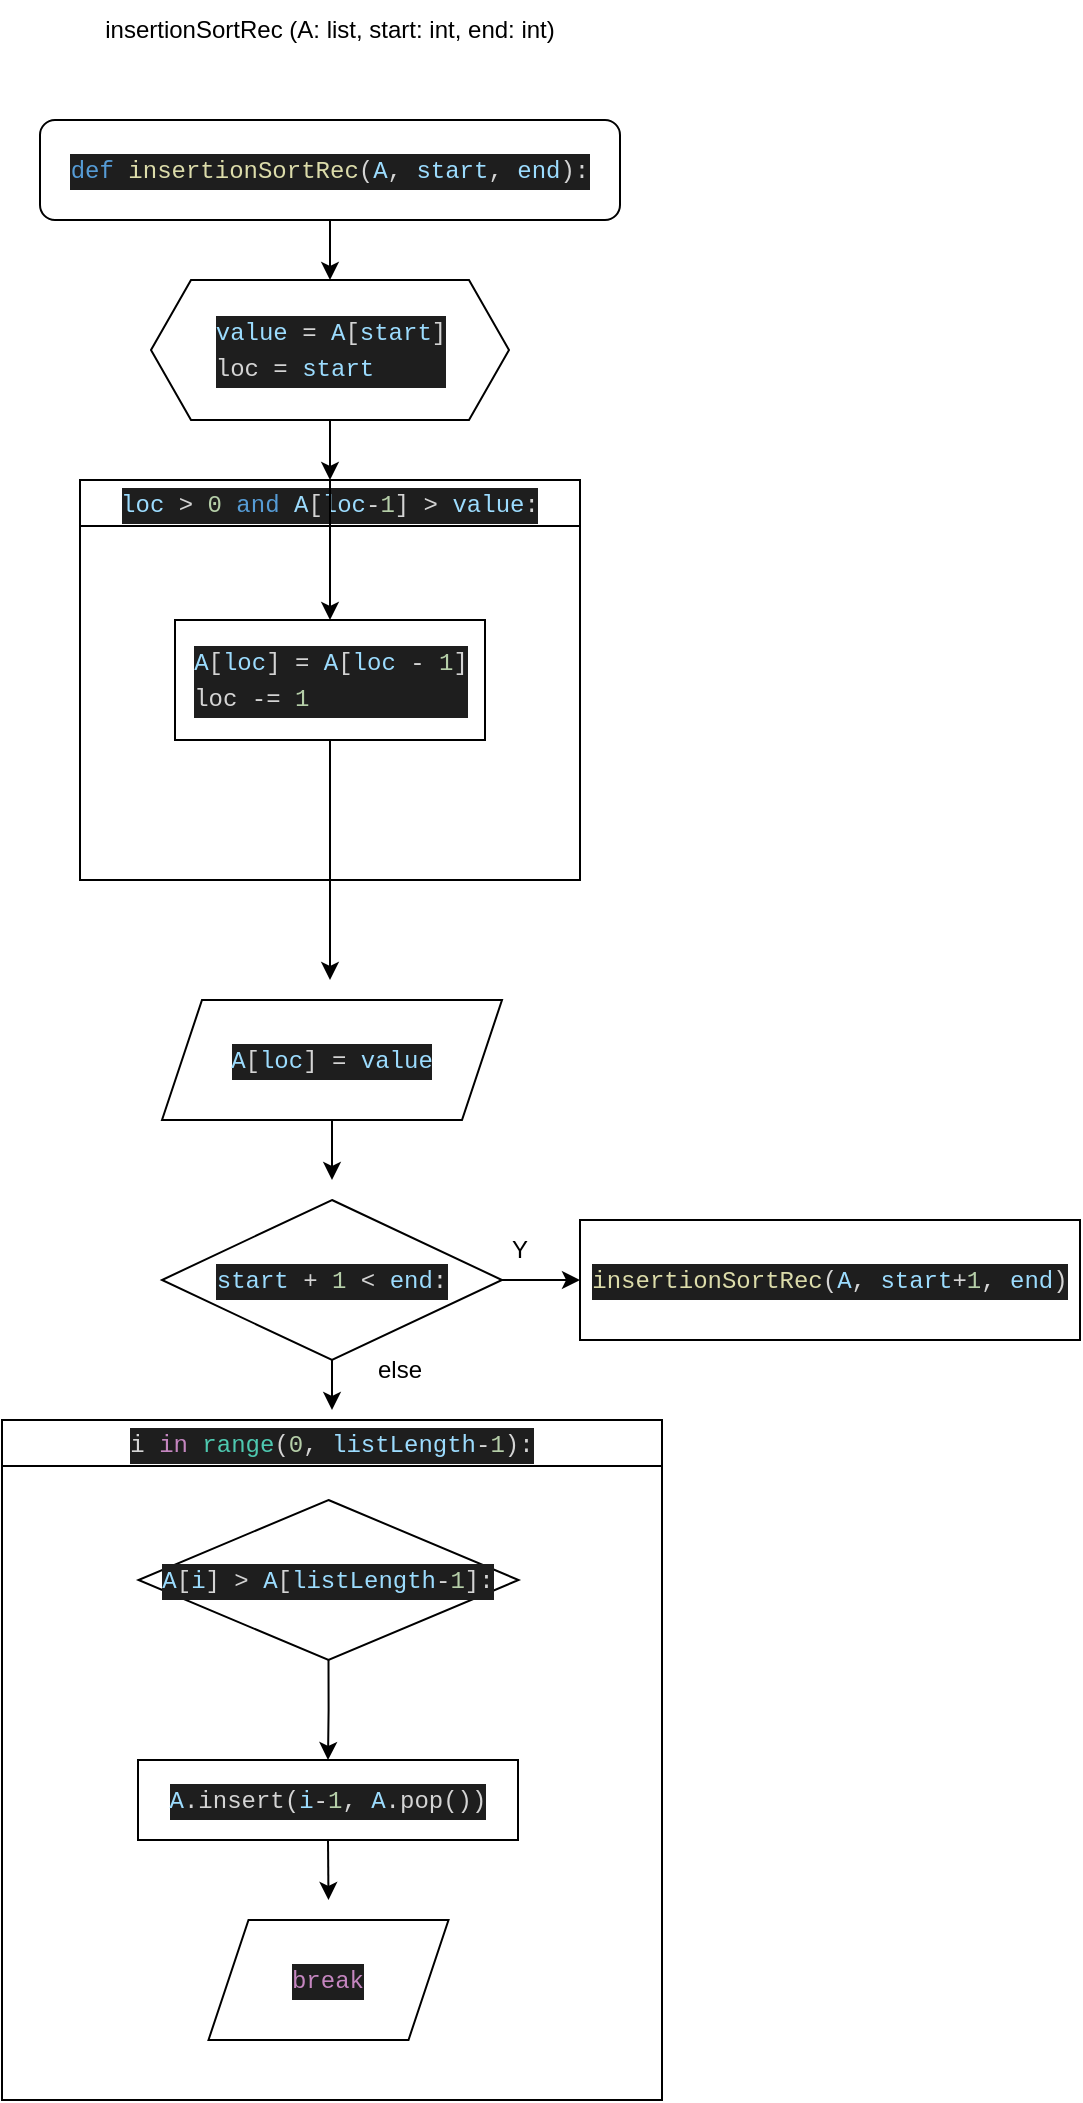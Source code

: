 <mxfile version="21.3.4" type="github">
  <diagram name="페이지-1" id="TRpvbbDH61rDngEs5T_k">
    <mxGraphModel dx="954" dy="647" grid="1" gridSize="10" guides="1" tooltips="1" connect="1" arrows="1" fold="1" page="1" pageScale="1" pageWidth="827" pageHeight="1169" math="0" shadow="0">
      <root>
        <mxCell id="0" />
        <mxCell id="1" parent="0" />
        <mxCell id="m7VniRieLDafaRHdgjhX-3" style="edgeStyle=orthogonalEdgeStyle;rounded=0;orthogonalLoop=1;jettySize=auto;html=1;exitX=0.5;exitY=1;exitDx=0;exitDy=0;" edge="1" parent="1" source="m7VniRieLDafaRHdgjhX-1">
          <mxGeometry relative="1" as="geometry">
            <mxPoint x="414" y="180" as="targetPoint" />
          </mxGeometry>
        </mxCell>
        <mxCell id="m7VniRieLDafaRHdgjhX-1" value="&lt;div style=&quot;font-style: normal; font-variant-caps: normal; font-weight: normal; letter-spacing: normal; text-align: start; text-indent: 0px; text-transform: none; word-spacing: 0px; -webkit-text-stroke-width: 0px; text-decoration: none; color: rgb(212, 212, 212); background-color: rgb(30, 30, 30); font-family: Menlo, Monaco, &amp;quot;Courier New&amp;quot;, monospace; font-size: 12px; line-height: 18px;&quot;&gt;&lt;div&gt;&lt;span style=&quot;color: rgb(86, 156, 214);&quot;&gt;def&lt;/span&gt;&lt;span style=&quot;color: rgb(212, 212, 212);&quot;&gt; &lt;/span&gt;&lt;span style=&quot;color: rgb(220, 220, 170);&quot;&gt;insertionSortRec&lt;/span&gt;&lt;span style=&quot;color: rgb(212, 212, 212);&quot;&gt;(&lt;/span&gt;&lt;span style=&quot;color: rgb(156, 220, 254);&quot;&gt;A&lt;/span&gt;&lt;span style=&quot;color: rgb(212, 212, 212);&quot;&gt;, &lt;/span&gt;&lt;span style=&quot;color: rgb(156, 220, 254);&quot;&gt;start&lt;/span&gt;&lt;span style=&quot;color: rgb(212, 212, 212);&quot;&gt;, &lt;/span&gt;&lt;span style=&quot;color: rgb(156, 220, 254);&quot;&gt;end&lt;/span&gt;&lt;span style=&quot;color: rgb(212, 212, 212);&quot;&gt;):&lt;/span&gt;&lt;/div&gt;&lt;/div&gt;" style="rounded=1;whiteSpace=wrap;html=1;" vertex="1" parent="1">
          <mxGeometry x="269" y="100" width="290" height="50" as="geometry" />
        </mxCell>
        <mxCell id="m7VniRieLDafaRHdgjhX-2" value="insertionSortRec (A: list, start: int, end: int)" style="text;html=1;strokeColor=none;fillColor=none;align=center;verticalAlign=middle;whiteSpace=wrap;rounded=0;" vertex="1" parent="1">
          <mxGeometry x="274" y="40" width="280" height="30" as="geometry" />
        </mxCell>
        <mxCell id="m7VniRieLDafaRHdgjhX-7" style="edgeStyle=orthogonalEdgeStyle;rounded=0;orthogonalLoop=1;jettySize=auto;html=1;exitX=0.5;exitY=1;exitDx=0;exitDy=0;entryX=0.5;entryY=0;entryDx=0;entryDy=0;" edge="1" parent="1" source="m7VniRieLDafaRHdgjhX-4" target="m7VniRieLDafaRHdgjhX-5">
          <mxGeometry relative="1" as="geometry" />
        </mxCell>
        <mxCell id="m7VniRieLDafaRHdgjhX-4" value="&lt;div style=&quot;font-style: normal; font-variant-caps: normal; font-weight: normal; letter-spacing: normal; text-align: start; text-indent: 0px; text-transform: none; word-spacing: 0px; -webkit-text-stroke-width: 0px; text-decoration: none; color: rgb(212, 212, 212); background-color: rgb(30, 30, 30); font-family: Menlo, Monaco, &amp;quot;Courier New&amp;quot;, monospace; font-size: 12px; line-height: 18px;&quot;&gt;&lt;div&gt;&lt;span style=&quot;color: rgb(156, 220, 254);&quot;&gt;value&lt;/span&gt;&lt;span style=&quot;color: rgb(212, 212, 212);&quot;&gt; = &lt;/span&gt;&lt;span style=&quot;color: rgb(156, 220, 254);&quot;&gt;A&lt;/span&gt;&lt;span style=&quot;color: rgb(212, 212, 212);&quot;&gt;[&lt;/span&gt;&lt;span style=&quot;color: rgb(156, 220, 254);&quot;&gt;start&lt;/span&gt;&lt;span style=&quot;color: rgb(212, 212, 212);&quot;&gt;]&lt;/span&gt;&lt;/div&gt;&lt;div&gt;&lt;div style=&quot;line-height: 18px;&quot;&gt;loc = &lt;span style=&quot;color: rgb(156, 220, 254);&quot;&gt;start&lt;/span&gt;&lt;/div&gt;&lt;/div&gt;&lt;/div&gt;" style="shape=hexagon;perimeter=hexagonPerimeter2;whiteSpace=wrap;html=1;fixedSize=1;" vertex="1" parent="1">
          <mxGeometry x="324.5" y="180" width="179" height="70" as="geometry" />
        </mxCell>
        <mxCell id="m7VniRieLDafaRHdgjhX-5" value="&lt;div style=&quot;font-style: normal; font-variant-caps: normal; font-weight: normal; letter-spacing: normal; text-align: start; text-indent: 0px; text-transform: none; word-spacing: 0px; -webkit-text-stroke-width: 0px; text-decoration: none; color: rgb(212, 212, 212); background-color: rgb(30, 30, 30); font-family: Menlo, Monaco, &amp;quot;Courier New&amp;quot;, monospace; font-size: 12px; line-height: 18px;&quot;&gt;&lt;div&gt;&lt;span style=&quot;color: rgb(156, 220, 254);&quot;&gt;loc&lt;/span&gt;&lt;span style=&quot;color: rgb(212, 212, 212);&quot;&gt; &amp;gt; &lt;/span&gt;&lt;span style=&quot;color: rgb(181, 206, 168);&quot;&gt;0&lt;/span&gt;&lt;span style=&quot;color: rgb(212, 212, 212);&quot;&gt; &lt;/span&gt;&lt;span style=&quot;color: rgb(86, 156, 214);&quot;&gt;and&lt;/span&gt;&lt;span style=&quot;color: rgb(212, 212, 212);&quot;&gt; &lt;/span&gt;&lt;span style=&quot;color: rgb(156, 220, 254);&quot;&gt;A&lt;/span&gt;&lt;span style=&quot;color: rgb(212, 212, 212);&quot;&gt;[&lt;/span&gt;&lt;span style=&quot;color: rgb(156, 220, 254);&quot;&gt;loc&lt;/span&gt;&lt;span style=&quot;color: rgb(212, 212, 212);&quot;&gt;-&lt;/span&gt;&lt;span style=&quot;color: rgb(181, 206, 168);&quot;&gt;1&lt;/span&gt;&lt;span style=&quot;color: rgb(212, 212, 212);&quot;&gt;] &amp;gt; &lt;/span&gt;&lt;span style=&quot;color: rgb(156, 220, 254);&quot;&gt;value&lt;/span&gt;&lt;span style=&quot;color: rgb(212, 212, 212);&quot;&gt;:&lt;/span&gt;&lt;/div&gt;&lt;/div&gt;" style="swimlane;whiteSpace=wrap;html=1;" vertex="1" parent="1">
          <mxGeometry x="289" y="280" width="250" height="200" as="geometry" />
        </mxCell>
        <mxCell id="m7VniRieLDafaRHdgjhX-10" style="edgeStyle=orthogonalEdgeStyle;rounded=0;orthogonalLoop=1;jettySize=auto;html=1;exitX=0.5;exitY=1;exitDx=0;exitDy=0;" edge="1" parent="m7VniRieLDafaRHdgjhX-5" source="m7VniRieLDafaRHdgjhX-8">
          <mxGeometry relative="1" as="geometry">
            <mxPoint x="125" y="250" as="targetPoint" />
          </mxGeometry>
        </mxCell>
        <mxCell id="m7VniRieLDafaRHdgjhX-8" value="&lt;div style=&quot;font-style: normal; font-variant-caps: normal; font-weight: normal; letter-spacing: normal; text-align: start; text-indent: 0px; text-transform: none; word-spacing: 0px; -webkit-text-stroke-width: 0px; text-decoration: none; color: rgb(212, 212, 212); background-color: rgb(30, 30, 30); font-family: Menlo, Monaco, &amp;quot;Courier New&amp;quot;, monospace; font-size: 12px; line-height: 18px;&quot;&gt;&lt;div&gt;&lt;span style=&quot;color: rgb(156, 220, 254);&quot;&gt;A&lt;/span&gt;&lt;span style=&quot;color: rgb(212, 212, 212);&quot;&gt;[&lt;/span&gt;&lt;span style=&quot;color: rgb(156, 220, 254);&quot;&gt;loc&lt;/span&gt;&lt;span style=&quot;color: rgb(212, 212, 212);&quot;&gt;] = &lt;/span&gt;&lt;span style=&quot;color: rgb(156, 220, 254);&quot;&gt;A&lt;/span&gt;&lt;span style=&quot;color: rgb(212, 212, 212);&quot;&gt;[&lt;/span&gt;&lt;span style=&quot;color: rgb(156, 220, 254);&quot;&gt;loc&lt;/span&gt;&lt;span style=&quot;color: rgb(212, 212, 212);&quot;&gt; - &lt;/span&gt;&lt;span style=&quot;color: rgb(181, 206, 168);&quot;&gt;1&lt;/span&gt;&lt;span style=&quot;color: rgb(212, 212, 212);&quot;&gt;]&lt;/span&gt;&lt;/div&gt;&lt;div&gt;&lt;div style=&quot;line-height: 18px;&quot;&gt;loc -= &lt;span style=&quot;color: rgb(181, 206, 168);&quot;&gt;1&lt;/span&gt;&lt;/div&gt;&lt;/div&gt;&lt;/div&gt;" style="rounded=0;whiteSpace=wrap;html=1;" vertex="1" parent="m7VniRieLDafaRHdgjhX-5">
          <mxGeometry x="47.5" y="70" width="155" height="60" as="geometry" />
        </mxCell>
        <mxCell id="m7VniRieLDafaRHdgjhX-9" value="" style="endArrow=classic;html=1;rounded=0;exitX=0.5;exitY=0;exitDx=0;exitDy=0;entryX=0.5;entryY=0;entryDx=0;entryDy=0;" edge="1" parent="m7VniRieLDafaRHdgjhX-5" source="m7VniRieLDafaRHdgjhX-5" target="m7VniRieLDafaRHdgjhX-8">
          <mxGeometry width="50" height="50" relative="1" as="geometry">
            <mxPoint x="91" y="210" as="sourcePoint" />
            <mxPoint x="141" y="160" as="targetPoint" />
          </mxGeometry>
        </mxCell>
        <mxCell id="m7VniRieLDafaRHdgjhX-13" style="edgeStyle=orthogonalEdgeStyle;rounded=0;orthogonalLoop=1;jettySize=auto;html=1;exitX=0.5;exitY=1;exitDx=0;exitDy=0;" edge="1" parent="1" source="m7VniRieLDafaRHdgjhX-12">
          <mxGeometry relative="1" as="geometry">
            <mxPoint x="415" y="630" as="targetPoint" />
          </mxGeometry>
        </mxCell>
        <mxCell id="m7VniRieLDafaRHdgjhX-12" value="&lt;div style=&quot;font-style: normal; font-variant-caps: normal; font-weight: normal; letter-spacing: normal; text-align: start; text-indent: 0px; text-transform: none; word-spacing: 0px; -webkit-text-stroke-width: 0px; text-decoration: none; color: rgb(212, 212, 212); background-color: rgb(30, 30, 30); font-family: Menlo, Monaco, &amp;quot;Courier New&amp;quot;, monospace; font-size: 12px; line-height: 18px;&quot;&gt;&lt;div&gt;&lt;span style=&quot;color: rgb(156, 220, 254);&quot;&gt;A&lt;/span&gt;&lt;span style=&quot;color: rgb(212, 212, 212);&quot;&gt;[&lt;/span&gt;&lt;span style=&quot;color: rgb(156, 220, 254);&quot;&gt;loc&lt;/span&gt;&lt;span style=&quot;color: rgb(212, 212, 212);&quot;&gt;] = &lt;/span&gt;&lt;span style=&quot;color: rgb(156, 220, 254);&quot;&gt;value&lt;/span&gt;&lt;/div&gt;&lt;/div&gt;" style="shape=parallelogram;perimeter=parallelogramPerimeter;whiteSpace=wrap;html=1;fixedSize=1;" vertex="1" parent="1">
          <mxGeometry x="330" y="540" width="170" height="60" as="geometry" />
        </mxCell>
        <mxCell id="m7VniRieLDafaRHdgjhX-15" style="edgeStyle=orthogonalEdgeStyle;rounded=0;orthogonalLoop=1;jettySize=auto;html=1;exitX=0.5;exitY=1;exitDx=0;exitDy=0;" edge="1" parent="1" source="m7VniRieLDafaRHdgjhX-14">
          <mxGeometry relative="1" as="geometry">
            <mxPoint x="415" y="745" as="targetPoint" />
          </mxGeometry>
        </mxCell>
        <mxCell id="m7VniRieLDafaRHdgjhX-19" style="edgeStyle=orthogonalEdgeStyle;rounded=0;orthogonalLoop=1;jettySize=auto;html=1;exitX=1;exitY=0.5;exitDx=0;exitDy=0;entryX=0;entryY=0.5;entryDx=0;entryDy=0;" edge="1" parent="1" source="m7VniRieLDafaRHdgjhX-14" target="m7VniRieLDafaRHdgjhX-17">
          <mxGeometry relative="1" as="geometry" />
        </mxCell>
        <mxCell id="m7VniRieLDafaRHdgjhX-14" value="&lt;div style=&quot;font-style: normal; font-variant-caps: normal; font-weight: normal; letter-spacing: normal; text-align: start; text-indent: 0px; text-transform: none; word-spacing: 0px; -webkit-text-stroke-width: 0px; text-decoration: none; color: rgb(212, 212, 212); background-color: rgb(30, 30, 30); font-family: Menlo, Monaco, &amp;quot;Courier New&amp;quot;, monospace; font-size: 12px; line-height: 18px;&quot;&gt;&lt;div&gt;&lt;span style=&quot;color: rgb(156, 220, 254);&quot;&gt;start&lt;/span&gt;&lt;span style=&quot;color: rgb(212, 212, 212);&quot;&gt; + &lt;/span&gt;&lt;span style=&quot;color: rgb(181, 206, 168);&quot;&gt;1&lt;/span&gt;&lt;span style=&quot;color: rgb(212, 212, 212);&quot;&gt; &amp;lt; &lt;/span&gt;&lt;span style=&quot;color: rgb(156, 220, 254);&quot;&gt;end&lt;/span&gt;&lt;span style=&quot;color: rgb(212, 212, 212);&quot;&gt;:&lt;/span&gt;&lt;/div&gt;&lt;/div&gt;" style="rhombus;whiteSpace=wrap;html=1;" vertex="1" parent="1">
          <mxGeometry x="330" y="640" width="170" height="80" as="geometry" />
        </mxCell>
        <mxCell id="m7VniRieLDafaRHdgjhX-17" value="&lt;div style=&quot;font-style: normal; font-variant-caps: normal; font-weight: normal; letter-spacing: normal; text-align: start; text-indent: 0px; text-transform: none; word-spacing: 0px; -webkit-text-stroke-width: 0px; text-decoration: none; color: rgb(212, 212, 212); background-color: rgb(30, 30, 30); font-family: Menlo, Monaco, &amp;quot;Courier New&amp;quot;, monospace; font-size: 12px; line-height: 18px;&quot;&gt;&lt;div&gt;&lt;span style=&quot;color: rgb(220, 220, 170);&quot;&gt;insertionSortRec&lt;/span&gt;&lt;span style=&quot;color: rgb(212, 212, 212);&quot;&gt;(&lt;/span&gt;&lt;span style=&quot;color: rgb(156, 220, 254);&quot;&gt;A&lt;/span&gt;&lt;span style=&quot;color: rgb(212, 212, 212);&quot;&gt;, &lt;/span&gt;&lt;span style=&quot;color: rgb(156, 220, 254);&quot;&gt;start&lt;/span&gt;&lt;span style=&quot;color: rgb(212, 212, 212);&quot;&gt;+&lt;/span&gt;&lt;span style=&quot;color: rgb(181, 206, 168);&quot;&gt;1&lt;/span&gt;&lt;span style=&quot;color: rgb(212, 212, 212);&quot;&gt;, &lt;/span&gt;&lt;span style=&quot;color: rgb(156, 220, 254);&quot;&gt;end&lt;/span&gt;&lt;span style=&quot;color: rgb(212, 212, 212);&quot;&gt;)&lt;/span&gt;&lt;/div&gt;&lt;/div&gt;" style="rounded=0;whiteSpace=wrap;html=1;" vertex="1" parent="1">
          <mxGeometry x="539" y="650" width="250" height="60" as="geometry" />
        </mxCell>
        <mxCell id="m7VniRieLDafaRHdgjhX-18" value="Y" style="text;html=1;strokeColor=none;fillColor=none;align=center;verticalAlign=middle;whiteSpace=wrap;rounded=0;" vertex="1" parent="1">
          <mxGeometry x="479" y="650" width="60" height="30" as="geometry" />
        </mxCell>
        <mxCell id="m7VniRieLDafaRHdgjhX-21" value="else" style="text;html=1;strokeColor=none;fillColor=none;align=center;verticalAlign=middle;whiteSpace=wrap;rounded=0;" vertex="1" parent="1">
          <mxGeometry x="419" y="710" width="60" height="30" as="geometry" />
        </mxCell>
        <mxCell id="m7VniRieLDafaRHdgjhX-22" value="&lt;div style=&quot;font-style: normal; font-variant-caps: normal; font-weight: normal; letter-spacing: normal; text-align: start; text-indent: 0px; text-transform: none; word-spacing: 0px; -webkit-text-stroke-width: 0px; text-decoration: none; color: rgb(212, 212, 212); background-color: rgb(30, 30, 30); font-family: Menlo, Monaco, &amp;quot;Courier New&amp;quot;, monospace; font-size: 12px; line-height: 18px;&quot;&gt;&lt;div style=&quot;line-height: 18px;&quot;&gt;i &lt;span style=&quot;color: rgb(197, 134, 192);&quot;&gt;in&lt;/span&gt; &lt;span style=&quot;color: rgb(78, 201, 176);&quot;&gt;range&lt;/span&gt;(&lt;span style=&quot;color: rgb(181, 206, 168);&quot;&gt;0&lt;/span&gt;, &lt;span style=&quot;color: rgb(156, 220, 254);&quot;&gt;listLength&lt;/span&gt;-&lt;span style=&quot;color: rgb(181, 206, 168);&quot;&gt;1&lt;/span&gt;):&lt;/div&gt;&lt;/div&gt;" style="swimlane;whiteSpace=wrap;html=1;" vertex="1" parent="1">
          <mxGeometry x="250" y="750" width="330" height="340" as="geometry" />
        </mxCell>
        <mxCell id="m7VniRieLDafaRHdgjhX-23" value="&lt;div style=&quot;font-style: normal; font-variant-caps: normal; font-weight: normal; letter-spacing: normal; text-align: start; text-indent: 0px; text-transform: none; word-spacing: 0px; -webkit-text-stroke-width: 0px; text-decoration: none; color: rgb(212, 212, 212); background-color: rgb(30, 30, 30); font-family: Menlo, Monaco, &amp;quot;Courier New&amp;quot;, monospace; font-size: 12px; line-height: 18px;&quot;&gt;&lt;div&gt;&lt;span style=&quot;color: rgb(156, 220, 254);&quot;&gt;A&lt;/span&gt;&lt;span style=&quot;color: rgb(212, 212, 212);&quot;&gt;[&lt;/span&gt;&lt;span style=&quot;color: rgb(156, 220, 254);&quot;&gt;i&lt;/span&gt;&lt;span style=&quot;color: rgb(212, 212, 212);&quot;&gt;] &amp;gt; &lt;/span&gt;&lt;span style=&quot;color: rgb(156, 220, 254);&quot;&gt;A&lt;/span&gt;&lt;span style=&quot;color: rgb(212, 212, 212);&quot;&gt;[&lt;/span&gt;&lt;span style=&quot;color: rgb(156, 220, 254);&quot;&gt;listLength&lt;/span&gt;&lt;span style=&quot;color: rgb(212, 212, 212);&quot;&gt;-&lt;/span&gt;&lt;span style=&quot;color: rgb(181, 206, 168);&quot;&gt;1&lt;/span&gt;&lt;span style=&quot;color: rgb(212, 212, 212);&quot;&gt;]:&lt;/span&gt;&lt;/div&gt;&lt;/div&gt;" style="rhombus;whiteSpace=wrap;html=1;" vertex="1" parent="m7VniRieLDafaRHdgjhX-22">
          <mxGeometry x="68.25" y="40" width="190" height="80" as="geometry" />
        </mxCell>
        <mxCell id="m7VniRieLDafaRHdgjhX-27" style="edgeStyle=orthogonalEdgeStyle;rounded=0;orthogonalLoop=1;jettySize=auto;html=1;exitX=0.5;exitY=1;exitDx=0;exitDy=0;" edge="1" parent="m7VniRieLDafaRHdgjhX-22" source="m7VniRieLDafaRHdgjhX-25">
          <mxGeometry relative="1" as="geometry">
            <mxPoint x="163.25" y="240" as="targetPoint" />
          </mxGeometry>
        </mxCell>
        <mxCell id="m7VniRieLDafaRHdgjhX-25" value="&lt;div style=&quot;font-style: normal; font-variant-caps: normal; font-weight: normal; letter-spacing: normal; text-align: start; text-indent: 0px; text-transform: none; word-spacing: 0px; -webkit-text-stroke-width: 0px; text-decoration: none; color: rgb(212, 212, 212); background-color: rgb(30, 30, 30); font-family: Menlo, Monaco, &amp;quot;Courier New&amp;quot;, monospace; font-size: 12px; line-height: 18px;&quot;&gt;&lt;div&gt;&lt;span style=&quot;color: rgb(156, 220, 254);&quot;&gt;A&lt;/span&gt;&lt;span style=&quot;color: rgb(212, 212, 212);&quot;&gt;.insert(&lt;/span&gt;&lt;span style=&quot;color: rgb(156, 220, 254);&quot;&gt;i&lt;/span&gt;&lt;span style=&quot;color: rgb(212, 212, 212);&quot;&gt;-&lt;/span&gt;&lt;span style=&quot;color: rgb(181, 206, 168);&quot;&gt;1&lt;/span&gt;&lt;span style=&quot;color: rgb(212, 212, 212);&quot;&gt;, &lt;/span&gt;&lt;span style=&quot;color: rgb(156, 220, 254);&quot;&gt;A&lt;/span&gt;&lt;span style=&quot;color: rgb(212, 212, 212);&quot;&gt;.pop())&lt;/span&gt;&lt;/div&gt;&lt;/div&gt;" style="rounded=0;whiteSpace=wrap;html=1;" vertex="1" parent="m7VniRieLDafaRHdgjhX-22">
          <mxGeometry x="68" y="170" width="190" height="40" as="geometry" />
        </mxCell>
        <mxCell id="m7VniRieLDafaRHdgjhX-24" style="edgeStyle=orthogonalEdgeStyle;rounded=0;orthogonalLoop=1;jettySize=auto;html=1;exitX=0.5;exitY=1;exitDx=0;exitDy=0;" edge="1" parent="m7VniRieLDafaRHdgjhX-22" source="m7VniRieLDafaRHdgjhX-23" target="m7VniRieLDafaRHdgjhX-25">
          <mxGeometry relative="1" as="geometry">
            <mxPoint x="163.25" y="150" as="targetPoint" />
          </mxGeometry>
        </mxCell>
        <mxCell id="m7VniRieLDafaRHdgjhX-29" value="&lt;div style=&quot;font-style: normal; font-variant-caps: normal; font-weight: normal; letter-spacing: normal; text-align: start; text-indent: 0px; text-transform: none; word-spacing: 0px; -webkit-text-stroke-width: 0px; text-decoration: none; color: rgb(212, 212, 212); background-color: rgb(30, 30, 30); font-family: Menlo, Monaco, &amp;quot;Courier New&amp;quot;, monospace; font-size: 12px; line-height: 18px;&quot;&gt;&lt;div&gt;&lt;span style=&quot;color: rgb(197, 134, 192);&quot;&gt;break&lt;/span&gt;&lt;/div&gt;&lt;/div&gt;" style="shape=parallelogram;perimeter=parallelogramPerimeter;whiteSpace=wrap;html=1;fixedSize=1;" vertex="1" parent="m7VniRieLDafaRHdgjhX-22">
          <mxGeometry x="103.25" y="250" width="120" height="60" as="geometry" />
        </mxCell>
      </root>
    </mxGraphModel>
  </diagram>
</mxfile>
